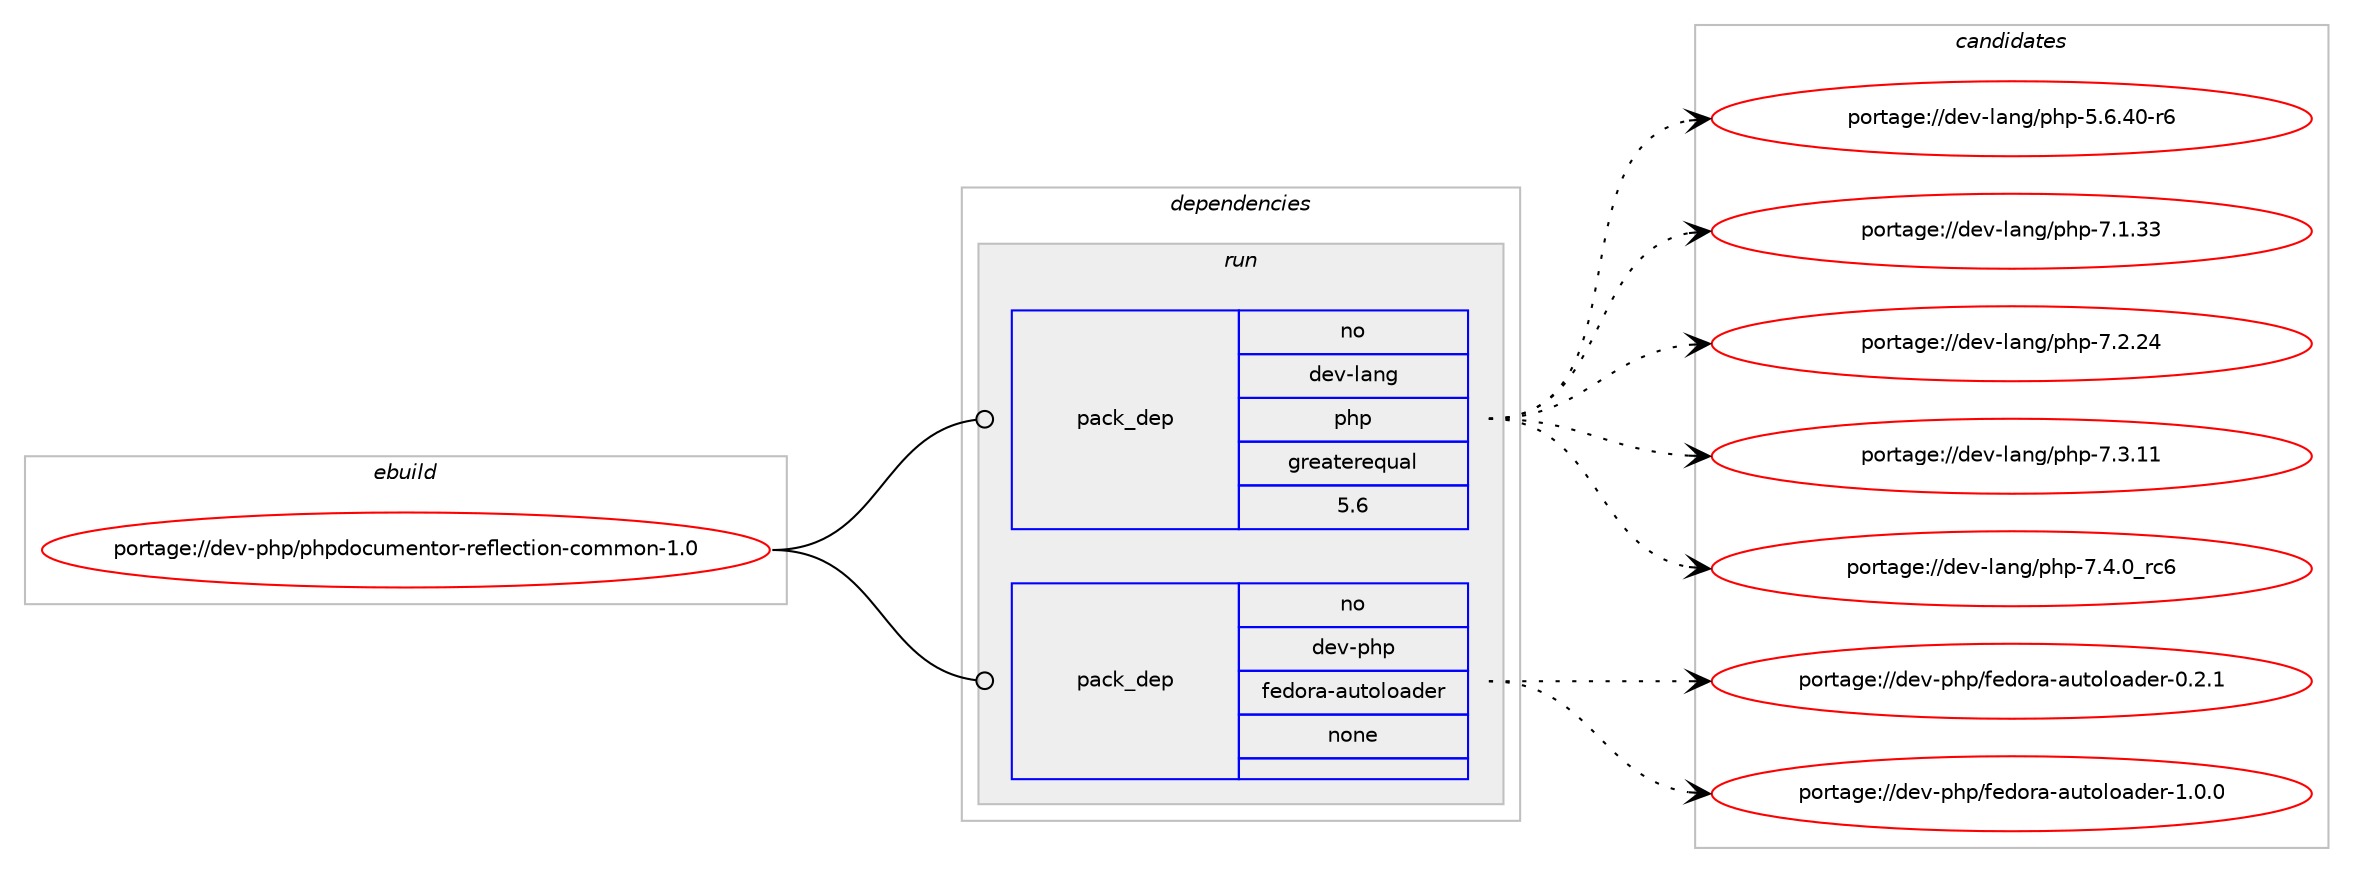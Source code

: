 digraph prolog {

# *************
# Graph options
# *************

newrank=true;
concentrate=true;
compound=true;
graph [rankdir=LR,fontname=Helvetica,fontsize=10,ranksep=1.5];#, ranksep=2.5, nodesep=0.2];
edge  [arrowhead=vee];
node  [fontname=Helvetica,fontsize=10];

# **********
# The ebuild
# **********

subgraph cluster_leftcol {
color=gray;
rank=same;
label=<<i>ebuild</i>>;
id [label="portage://dev-php/phpdocumentor-reflection-common-1.0", color=red, width=4, href="../dev-php/phpdocumentor-reflection-common-1.0.svg"];
}

# ****************
# The dependencies
# ****************

subgraph cluster_midcol {
color=gray;
label=<<i>dependencies</i>>;
subgraph cluster_compile {
fillcolor="#eeeeee";
style=filled;
label=<<i>compile</i>>;
}
subgraph cluster_compileandrun {
fillcolor="#eeeeee";
style=filled;
label=<<i>compile and run</i>>;
}
subgraph cluster_run {
fillcolor="#eeeeee";
style=filled;
label=<<i>run</i>>;
subgraph pack98665 {
dependency126609 [label=<<TABLE BORDER="0" CELLBORDER="1" CELLSPACING="0" CELLPADDING="4" WIDTH="220"><TR><TD ROWSPAN="6" CELLPADDING="30">pack_dep</TD></TR><TR><TD WIDTH="110">no</TD></TR><TR><TD>dev-lang</TD></TR><TR><TD>php</TD></TR><TR><TD>greaterequal</TD></TR><TR><TD>5.6</TD></TR></TABLE>>, shape=none, color=blue];
}
id:e -> dependency126609:w [weight=20,style="solid",arrowhead="odot"];
subgraph pack98666 {
dependency126610 [label=<<TABLE BORDER="0" CELLBORDER="1" CELLSPACING="0" CELLPADDING="4" WIDTH="220"><TR><TD ROWSPAN="6" CELLPADDING="30">pack_dep</TD></TR><TR><TD WIDTH="110">no</TD></TR><TR><TD>dev-php</TD></TR><TR><TD>fedora-autoloader</TD></TR><TR><TD>none</TD></TR><TR><TD></TD></TR></TABLE>>, shape=none, color=blue];
}
id:e -> dependency126610:w [weight=20,style="solid",arrowhead="odot"];
}
}

# **************
# The candidates
# **************

subgraph cluster_choices {
rank=same;
color=gray;
label=<<i>candidates</i>>;

subgraph choice98665 {
color=black;
nodesep=1;
choiceportage100101118451089711010347112104112455346544652484511454 [label="portage://dev-lang/php-5.6.40-r6", color=red, width=4,href="../dev-lang/php-5.6.40-r6.svg"];
choiceportage10010111845108971101034711210411245554649465151 [label="portage://dev-lang/php-7.1.33", color=red, width=4,href="../dev-lang/php-7.1.33.svg"];
choiceportage10010111845108971101034711210411245554650465052 [label="portage://dev-lang/php-7.2.24", color=red, width=4,href="../dev-lang/php-7.2.24.svg"];
choiceportage10010111845108971101034711210411245554651464949 [label="portage://dev-lang/php-7.3.11", color=red, width=4,href="../dev-lang/php-7.3.11.svg"];
choiceportage100101118451089711010347112104112455546524648951149954 [label="portage://dev-lang/php-7.4.0_rc6", color=red, width=4,href="../dev-lang/php-7.4.0_rc6.svg"];
dependency126609:e -> choiceportage100101118451089711010347112104112455346544652484511454:w [style=dotted,weight="100"];
dependency126609:e -> choiceportage10010111845108971101034711210411245554649465151:w [style=dotted,weight="100"];
dependency126609:e -> choiceportage10010111845108971101034711210411245554650465052:w [style=dotted,weight="100"];
dependency126609:e -> choiceportage10010111845108971101034711210411245554651464949:w [style=dotted,weight="100"];
dependency126609:e -> choiceportage100101118451089711010347112104112455546524648951149954:w [style=dotted,weight="100"];
}
subgraph choice98666 {
color=black;
nodesep=1;
choiceportage100101118451121041124710210110011111497459711711611110811197100101114454846504649 [label="portage://dev-php/fedora-autoloader-0.2.1", color=red, width=4,href="../dev-php/fedora-autoloader-0.2.1.svg"];
choiceportage100101118451121041124710210110011111497459711711611110811197100101114454946484648 [label="portage://dev-php/fedora-autoloader-1.0.0", color=red, width=4,href="../dev-php/fedora-autoloader-1.0.0.svg"];
dependency126610:e -> choiceportage100101118451121041124710210110011111497459711711611110811197100101114454846504649:w [style=dotted,weight="100"];
dependency126610:e -> choiceportage100101118451121041124710210110011111497459711711611110811197100101114454946484648:w [style=dotted,weight="100"];
}
}

}
